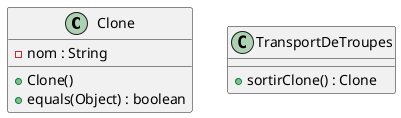 @startuml Todo

class Clone {
    - nom : String
    + Clone()
    + equals(Object) : boolean
}

class TransportDeTroupes {
    + sortirClone() : Clone
}

@enduml